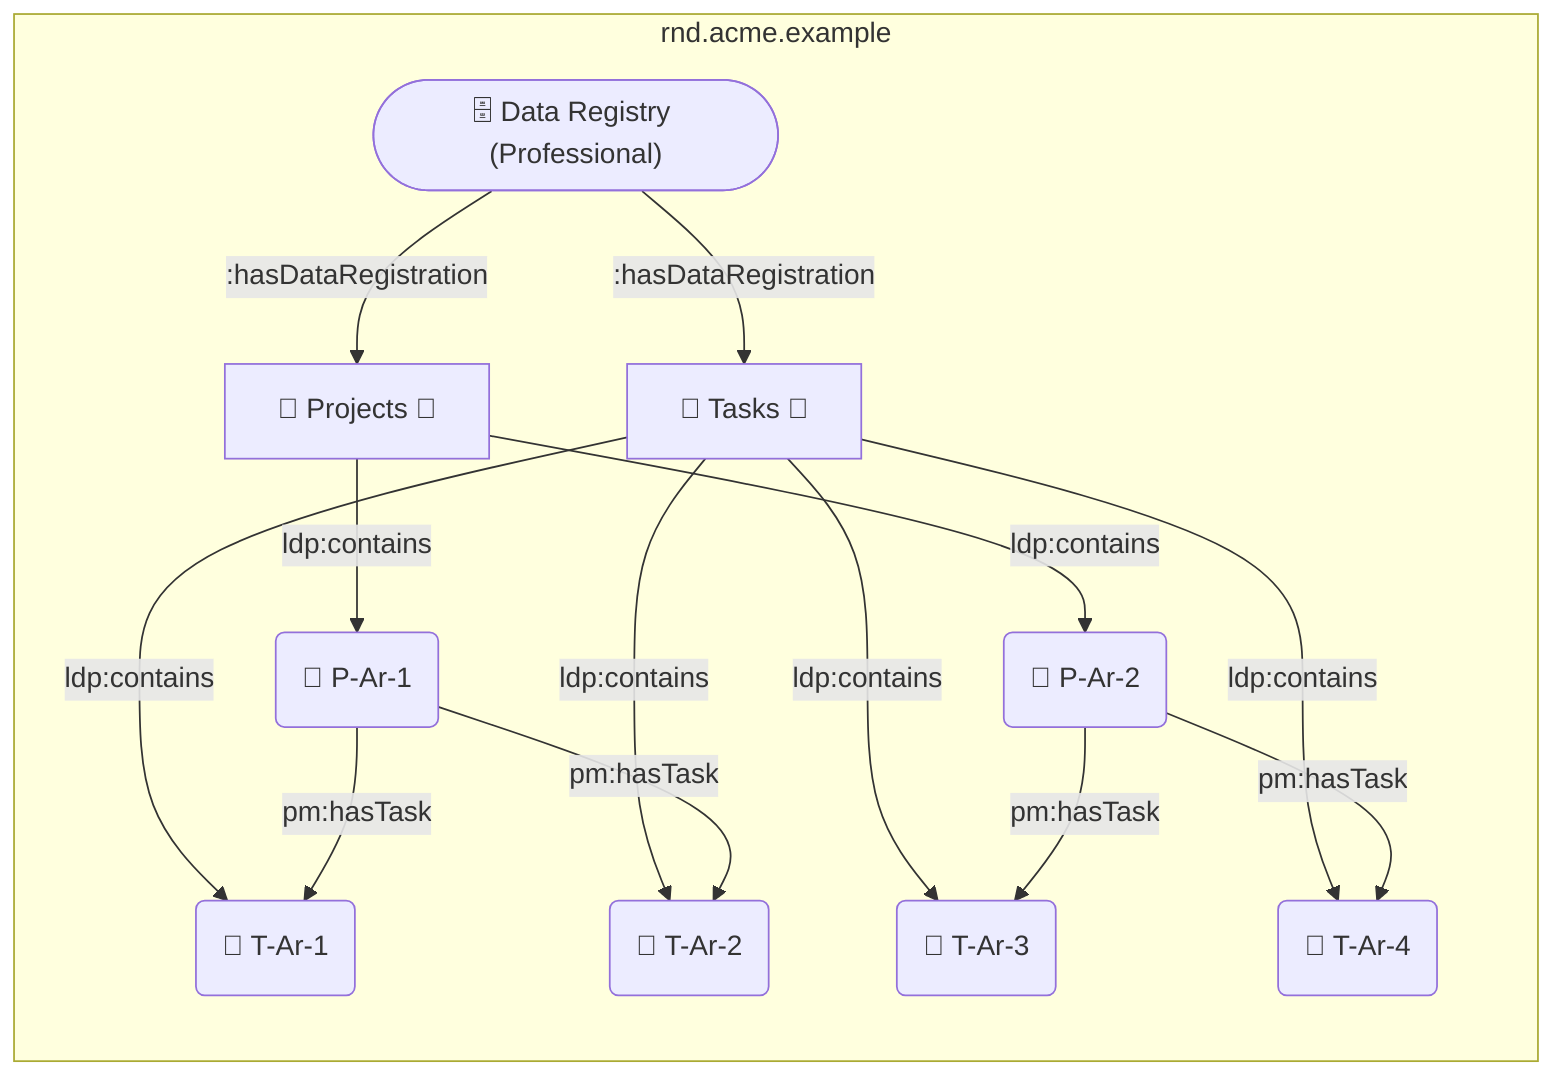 flowchart LR

  AcmeRndRegistry(["🗄️ Data Registry (Professional)"])
  AcmeRndProjects["📁 Projects 🌿"]
  AcmeRndTasks["📁 Tasks 🌿"]
  PAr1("📄 P-Ar-1")
  PAr2("📄 P-Ar-2")
  TAr1("📄 T-Ar-1")
  TAr2("📄 T-Ar-2")
  TAr3("📄 T-Ar-3")
  TAr4("📄 T-Ar-4")

  subgraph rnd.acme.example
    AcmeRndRegistry -- :hasDataRegistration --> AcmeRndProjects
    AcmeRndProjects -- ldp:contains --> PAr1
    AcmeRndProjects -- ldp:contains --> PAr2
    AcmeRndRegistry -- :hasDataRegistration --> AcmeRndTasks
    AcmeRndTasks -- ldp:contains ---> TAr1
    AcmeRndTasks -- ldp:contains ---> TAr2
    AcmeRndTasks -- ldp:contains ---> TAr3
    AcmeRndTasks -- ldp:contains ---> TAr4
    PAr1 -- pm:hasTask --> TAr1
    PAr1 -- pm:hasTask --> TAr2
    PAr2 -- pm:hasTask --> TAr3
    PAr2 -- pm:hasTask --> TAr4
  end